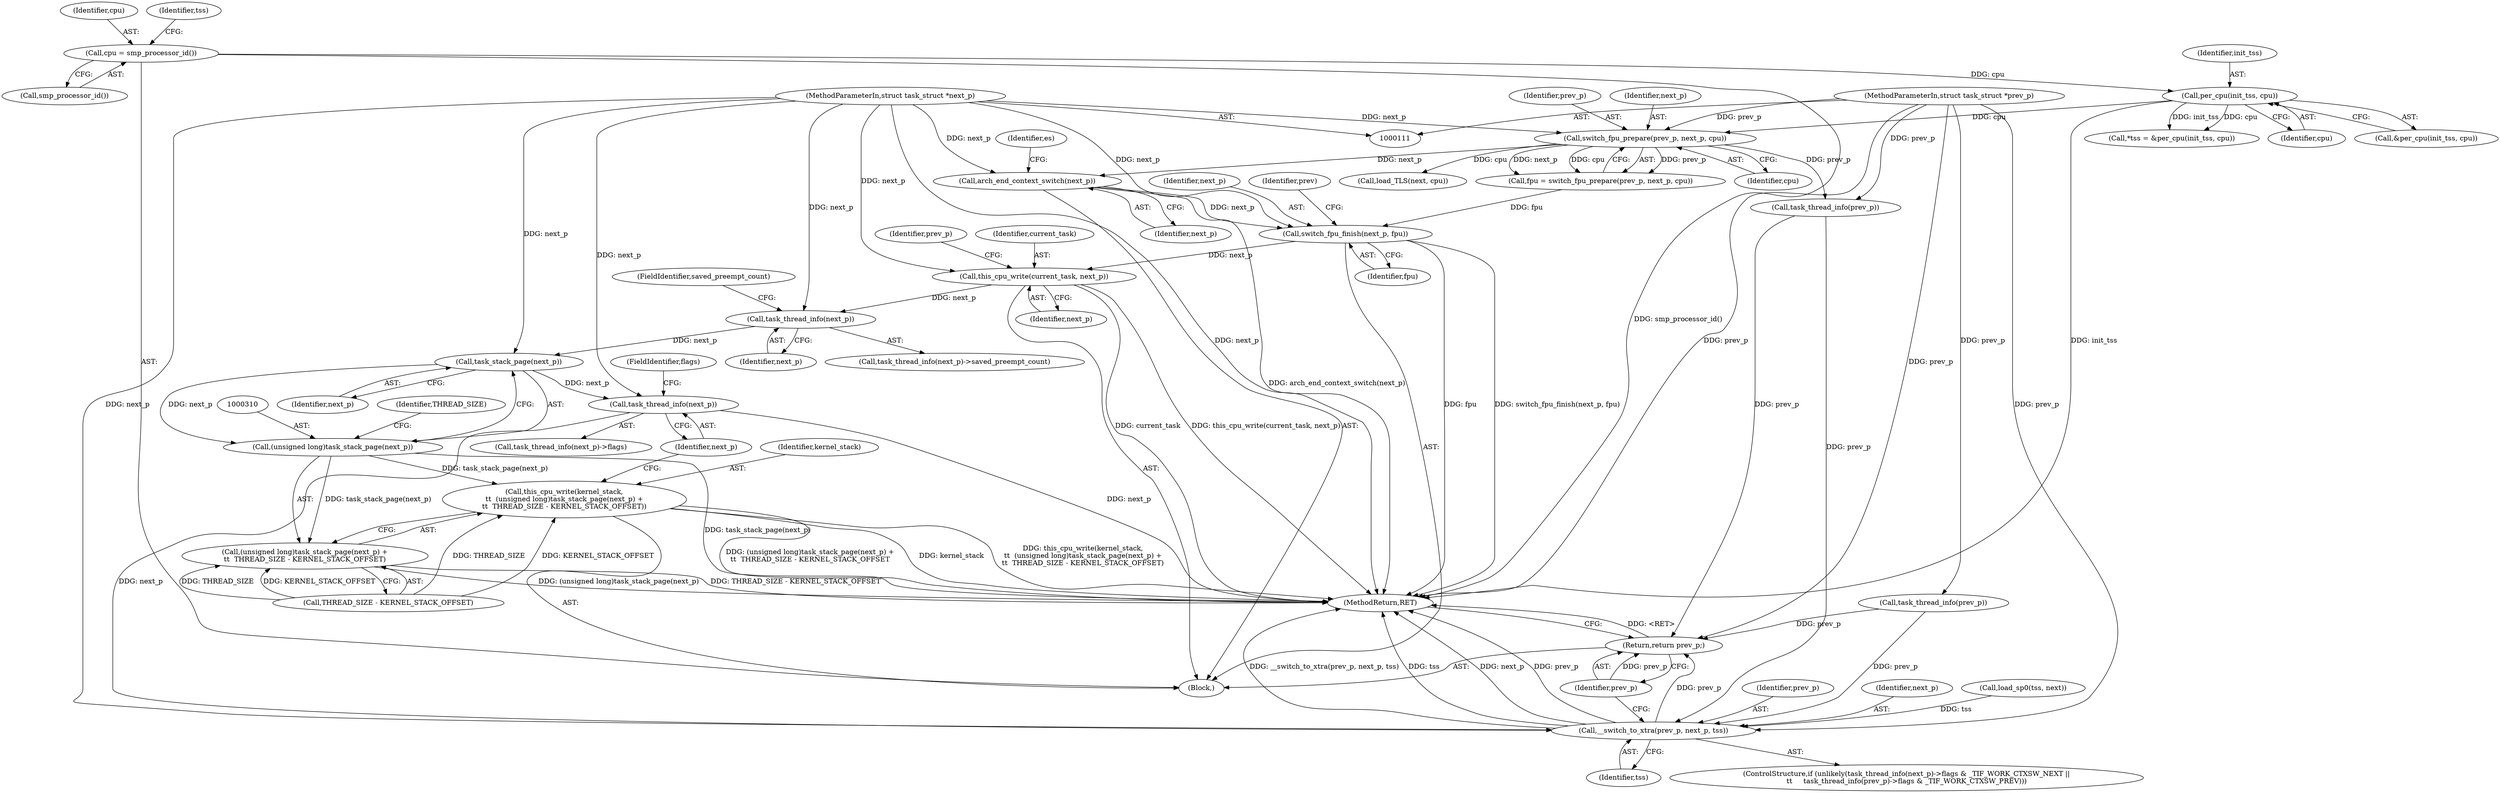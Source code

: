 digraph "0_linux_f647d7c155f069c1a068030255c300663516420e@pointer" {
"1000161" [label="(Call,arch_end_context_switch(next_p))"];
"1000145" [label="(Call,switch_fpu_prepare(prev_p, next_p, cpu))"];
"1000112" [label="(MethodParameterIn,struct task_struct *prev_p)"];
"1000113" [label="(MethodParameterIn,struct task_struct *next_p)"];
"1000137" [label="(Call,per_cpu(init_tss, cpu))"];
"1000130" [label="(Call,cpu = smp_processor_id())"];
"1000276" [label="(Call,switch_fpu_finish(next_p, fpu))"];
"1000290" [label="(Call,this_cpu_write(current_task, next_p))"];
"1000303" [label="(Call,task_thread_info(next_p))"];
"1000311" [label="(Call,task_stack_page(next_p))"];
"1000309" [label="(Call,(unsigned long)task_stack_page(next_p))"];
"1000306" [label="(Call,this_cpu_write(kernel_stack,\n\t\t  (unsigned long)task_stack_page(next_p) +\n\t\t  THREAD_SIZE - KERNEL_STACK_OFFSET))"];
"1000308" [label="(Call,(unsigned long)task_stack_page(next_p) +\n\t\t  THREAD_SIZE - KERNEL_STACK_OFFSET)"];
"1000321" [label="(Call,task_thread_info(next_p))"];
"1000331" [label="(Call,__switch_to_xtra(prev_p, next_p, tss))"];
"1000335" [label="(Return,return prev_p;)"];
"1000303" [label="(Call,task_thread_info(next_p))"];
"1000302" [label="(Call,task_thread_info(next_p)->saved_preempt_count)"];
"1000320" [label="(Call,task_thread_info(next_p)->flags)"];
"1000307" [label="(Identifier,kernel_stack)"];
"1000112" [label="(MethodParameterIn,struct task_struct *prev_p)"];
"1000161" [label="(Call,arch_end_context_switch(next_p))"];
"1000277" [label="(Identifier,next_p)"];
"1000143" [label="(Call,fpu = switch_fpu_prepare(prev_p, next_p, cpu))"];
"1000304" [label="(Identifier,next_p)"];
"1000305" [label="(FieldIdentifier,saved_preempt_count)"];
"1000131" [label="(Identifier,cpu)"];
"1000136" [label="(Call,&per_cpu(init_tss, cpu))"];
"1000337" [label="(MethodReturn,RET)"];
"1000164" [label="(Identifier,es)"];
"1000276" [label="(Call,switch_fpu_finish(next_p, fpu))"];
"1000278" [label="(Identifier,fpu)"];
"1000291" [label="(Identifier,current_task)"];
"1000313" [label="(Call,THREAD_SIZE - KERNEL_STACK_OFFSET)"];
"1000336" [label="(Identifier,prev_p)"];
"1000306" [label="(Call,this_cpu_write(kernel_stack,\n\t\t  (unsigned long)task_stack_page(next_p) +\n\t\t  THREAD_SIZE - KERNEL_STACK_OFFSET))"];
"1000134" [label="(Call,*tss = &per_cpu(init_tss, cpu))"];
"1000281" [label="(Identifier,prev)"];
"1000334" [label="(Identifier,tss)"];
"1000323" [label="(FieldIdentifier,flags)"];
"1000290" [label="(Call,this_cpu_write(current_task, next_p))"];
"1000316" [label="(ControlStructure,if (unlikely(task_thread_info(next_p)->flags & _TIF_WORK_CTXSW_NEXT ||\n\t\t     task_thread_info(prev_p)->flags & _TIF_WORK_CTXSW_PREV)))"];
"1000327" [label="(Call,task_thread_info(prev_p))"];
"1000311" [label="(Call,task_stack_page(next_p))"];
"1000296" [label="(Identifier,prev_p)"];
"1000135" [label="(Identifier,tss)"];
"1000148" [label="(Identifier,cpu)"];
"1000145" [label="(Call,switch_fpu_prepare(prev_p, next_p, cpu))"];
"1000137" [label="(Call,per_cpu(init_tss, cpu))"];
"1000162" [label="(Identifier,next_p)"];
"1000314" [label="(Identifier,THREAD_SIZE)"];
"1000308" [label="(Call,(unsigned long)task_stack_page(next_p) +\n\t\t  THREAD_SIZE - KERNEL_STACK_OFFSET)"];
"1000335" [label="(Return,return prev_p;)"];
"1000332" [label="(Identifier,prev_p)"];
"1000322" [label="(Identifier,next_p)"];
"1000158" [label="(Call,load_TLS(next, cpu))"];
"1000138" [label="(Identifier,init_tss)"];
"1000146" [label="(Identifier,prev_p)"];
"1000292" [label="(Identifier,next_p)"];
"1000295" [label="(Call,task_thread_info(prev_p))"];
"1000321" [label="(Call,task_thread_info(next_p))"];
"1000114" [label="(Block,)"];
"1000333" [label="(Identifier,next_p)"];
"1000149" [label="(Call,load_sp0(tss, next))"];
"1000312" [label="(Identifier,next_p)"];
"1000309" [label="(Call,(unsigned long)task_stack_page(next_p))"];
"1000139" [label="(Identifier,cpu)"];
"1000147" [label="(Identifier,next_p)"];
"1000113" [label="(MethodParameterIn,struct task_struct *next_p)"];
"1000130" [label="(Call,cpu = smp_processor_id())"];
"1000132" [label="(Call,smp_processor_id())"];
"1000331" [label="(Call,__switch_to_xtra(prev_p, next_p, tss))"];
"1000161" -> "1000114"  [label="AST: "];
"1000161" -> "1000162"  [label="CFG: "];
"1000162" -> "1000161"  [label="AST: "];
"1000164" -> "1000161"  [label="CFG: "];
"1000161" -> "1000337"  [label="DDG: arch_end_context_switch(next_p)"];
"1000145" -> "1000161"  [label="DDG: next_p"];
"1000113" -> "1000161"  [label="DDG: next_p"];
"1000161" -> "1000276"  [label="DDG: next_p"];
"1000145" -> "1000143"  [label="AST: "];
"1000145" -> "1000148"  [label="CFG: "];
"1000146" -> "1000145"  [label="AST: "];
"1000147" -> "1000145"  [label="AST: "];
"1000148" -> "1000145"  [label="AST: "];
"1000143" -> "1000145"  [label="CFG: "];
"1000145" -> "1000143"  [label="DDG: prev_p"];
"1000145" -> "1000143"  [label="DDG: next_p"];
"1000145" -> "1000143"  [label="DDG: cpu"];
"1000112" -> "1000145"  [label="DDG: prev_p"];
"1000113" -> "1000145"  [label="DDG: next_p"];
"1000137" -> "1000145"  [label="DDG: cpu"];
"1000145" -> "1000158"  [label="DDG: cpu"];
"1000145" -> "1000295"  [label="DDG: prev_p"];
"1000112" -> "1000111"  [label="AST: "];
"1000112" -> "1000337"  [label="DDG: prev_p"];
"1000112" -> "1000295"  [label="DDG: prev_p"];
"1000112" -> "1000327"  [label="DDG: prev_p"];
"1000112" -> "1000331"  [label="DDG: prev_p"];
"1000112" -> "1000335"  [label="DDG: prev_p"];
"1000113" -> "1000111"  [label="AST: "];
"1000113" -> "1000337"  [label="DDG: next_p"];
"1000113" -> "1000276"  [label="DDG: next_p"];
"1000113" -> "1000290"  [label="DDG: next_p"];
"1000113" -> "1000303"  [label="DDG: next_p"];
"1000113" -> "1000311"  [label="DDG: next_p"];
"1000113" -> "1000321"  [label="DDG: next_p"];
"1000113" -> "1000331"  [label="DDG: next_p"];
"1000137" -> "1000136"  [label="AST: "];
"1000137" -> "1000139"  [label="CFG: "];
"1000138" -> "1000137"  [label="AST: "];
"1000139" -> "1000137"  [label="AST: "];
"1000136" -> "1000137"  [label="CFG: "];
"1000137" -> "1000337"  [label="DDG: init_tss"];
"1000137" -> "1000134"  [label="DDG: init_tss"];
"1000137" -> "1000134"  [label="DDG: cpu"];
"1000130" -> "1000137"  [label="DDG: cpu"];
"1000130" -> "1000114"  [label="AST: "];
"1000130" -> "1000132"  [label="CFG: "];
"1000131" -> "1000130"  [label="AST: "];
"1000132" -> "1000130"  [label="AST: "];
"1000135" -> "1000130"  [label="CFG: "];
"1000130" -> "1000337"  [label="DDG: smp_processor_id()"];
"1000276" -> "1000114"  [label="AST: "];
"1000276" -> "1000278"  [label="CFG: "];
"1000277" -> "1000276"  [label="AST: "];
"1000278" -> "1000276"  [label="AST: "];
"1000281" -> "1000276"  [label="CFG: "];
"1000276" -> "1000337"  [label="DDG: fpu"];
"1000276" -> "1000337"  [label="DDG: switch_fpu_finish(next_p, fpu)"];
"1000143" -> "1000276"  [label="DDG: fpu"];
"1000276" -> "1000290"  [label="DDG: next_p"];
"1000290" -> "1000114"  [label="AST: "];
"1000290" -> "1000292"  [label="CFG: "];
"1000291" -> "1000290"  [label="AST: "];
"1000292" -> "1000290"  [label="AST: "];
"1000296" -> "1000290"  [label="CFG: "];
"1000290" -> "1000337"  [label="DDG: current_task"];
"1000290" -> "1000337"  [label="DDG: this_cpu_write(current_task, next_p)"];
"1000290" -> "1000303"  [label="DDG: next_p"];
"1000303" -> "1000302"  [label="AST: "];
"1000303" -> "1000304"  [label="CFG: "];
"1000304" -> "1000303"  [label="AST: "];
"1000305" -> "1000303"  [label="CFG: "];
"1000303" -> "1000311"  [label="DDG: next_p"];
"1000311" -> "1000309"  [label="AST: "];
"1000311" -> "1000312"  [label="CFG: "];
"1000312" -> "1000311"  [label="AST: "];
"1000309" -> "1000311"  [label="CFG: "];
"1000311" -> "1000309"  [label="DDG: next_p"];
"1000311" -> "1000321"  [label="DDG: next_p"];
"1000309" -> "1000308"  [label="AST: "];
"1000310" -> "1000309"  [label="AST: "];
"1000314" -> "1000309"  [label="CFG: "];
"1000309" -> "1000337"  [label="DDG: task_stack_page(next_p)"];
"1000309" -> "1000306"  [label="DDG: task_stack_page(next_p)"];
"1000309" -> "1000308"  [label="DDG: task_stack_page(next_p)"];
"1000306" -> "1000114"  [label="AST: "];
"1000306" -> "1000308"  [label="CFG: "];
"1000307" -> "1000306"  [label="AST: "];
"1000308" -> "1000306"  [label="AST: "];
"1000322" -> "1000306"  [label="CFG: "];
"1000306" -> "1000337"  [label="DDG: kernel_stack"];
"1000306" -> "1000337"  [label="DDG: this_cpu_write(kernel_stack,\n\t\t  (unsigned long)task_stack_page(next_p) +\n\t\t  THREAD_SIZE - KERNEL_STACK_OFFSET)"];
"1000306" -> "1000337"  [label="DDG: (unsigned long)task_stack_page(next_p) +\n\t\t  THREAD_SIZE - KERNEL_STACK_OFFSET"];
"1000313" -> "1000306"  [label="DDG: THREAD_SIZE"];
"1000313" -> "1000306"  [label="DDG: KERNEL_STACK_OFFSET"];
"1000308" -> "1000313"  [label="CFG: "];
"1000313" -> "1000308"  [label="AST: "];
"1000308" -> "1000337"  [label="DDG: (unsigned long)task_stack_page(next_p)"];
"1000308" -> "1000337"  [label="DDG: THREAD_SIZE - KERNEL_STACK_OFFSET"];
"1000313" -> "1000308"  [label="DDG: THREAD_SIZE"];
"1000313" -> "1000308"  [label="DDG: KERNEL_STACK_OFFSET"];
"1000321" -> "1000320"  [label="AST: "];
"1000321" -> "1000322"  [label="CFG: "];
"1000322" -> "1000321"  [label="AST: "];
"1000323" -> "1000321"  [label="CFG: "];
"1000321" -> "1000337"  [label="DDG: next_p"];
"1000321" -> "1000331"  [label="DDG: next_p"];
"1000331" -> "1000316"  [label="AST: "];
"1000331" -> "1000334"  [label="CFG: "];
"1000332" -> "1000331"  [label="AST: "];
"1000333" -> "1000331"  [label="AST: "];
"1000334" -> "1000331"  [label="AST: "];
"1000336" -> "1000331"  [label="CFG: "];
"1000331" -> "1000337"  [label="DDG: __switch_to_xtra(prev_p, next_p, tss)"];
"1000331" -> "1000337"  [label="DDG: tss"];
"1000331" -> "1000337"  [label="DDG: next_p"];
"1000331" -> "1000337"  [label="DDG: prev_p"];
"1000295" -> "1000331"  [label="DDG: prev_p"];
"1000327" -> "1000331"  [label="DDG: prev_p"];
"1000149" -> "1000331"  [label="DDG: tss"];
"1000331" -> "1000335"  [label="DDG: prev_p"];
"1000335" -> "1000114"  [label="AST: "];
"1000335" -> "1000336"  [label="CFG: "];
"1000336" -> "1000335"  [label="AST: "];
"1000337" -> "1000335"  [label="CFG: "];
"1000335" -> "1000337"  [label="DDG: <RET>"];
"1000336" -> "1000335"  [label="DDG: prev_p"];
"1000295" -> "1000335"  [label="DDG: prev_p"];
"1000327" -> "1000335"  [label="DDG: prev_p"];
}
